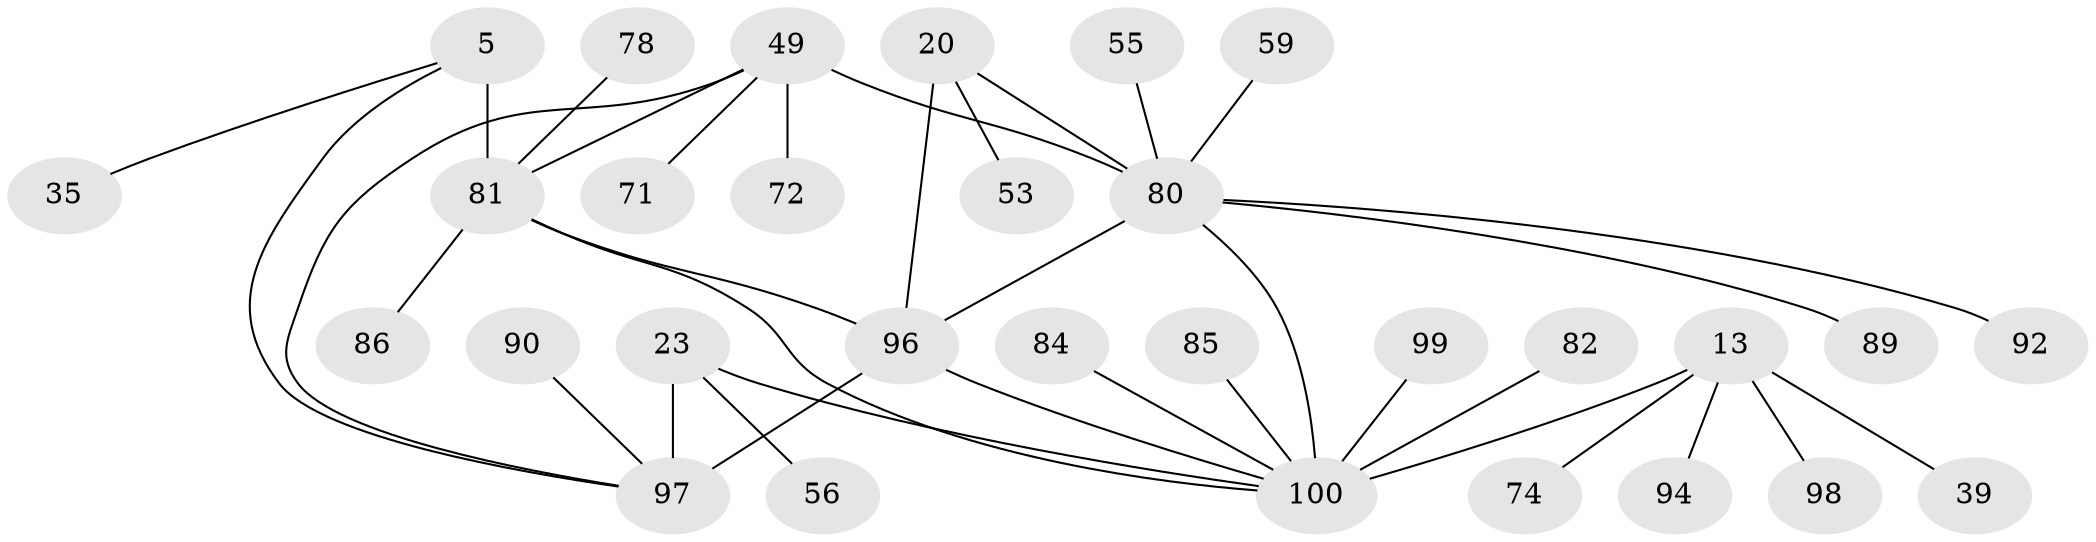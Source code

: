 // original degree distribution, {9: 0.03, 5: 0.06, 6: 0.07, 8: 0.01, 11: 0.02, 12: 0.02, 10: 0.02, 4: 0.01, 7: 0.01, 1: 0.59, 2: 0.11, 3: 0.05}
// Generated by graph-tools (version 1.1) at 2025/57/03/04/25 21:57:27]
// undirected, 30 vertices, 36 edges
graph export_dot {
graph [start="1"]
  node [color=gray90,style=filled];
  5 [super="+2"];
  13 [super="+12"];
  20 [super="+18"];
  23 [super="+21"];
  35;
  39;
  49 [super="+10"];
  53;
  55;
  56;
  59;
  71;
  72;
  74 [super="+62"];
  78;
  80 [super="+43+51"];
  81 [super="+66"];
  82;
  84;
  85;
  86;
  89;
  90 [super="+76+87"];
  92 [super="+34"];
  94;
  96 [super="+95"];
  97 [super="+67+32+36+40+61+63+69+75+83"];
  98 [super="+68"];
  99 [super="+46"];
  100 [super="+60+58+93+65+28+38+48+52+77"];
  5 -- 35;
  5 -- 97;
  5 -- 81 [weight=6];
  13 -- 39;
  13 -- 94;
  13 -- 74;
  13 -- 98;
  13 -- 100 [weight=6];
  20 -- 53;
  20 -- 80;
  20 -- 96 [weight=6];
  23 -- 56;
  23 -- 100;
  23 -- 97 [weight=6];
  49 -- 80 [weight=6];
  49 -- 97;
  49 -- 71;
  49 -- 72;
  49 -- 81;
  55 -- 80;
  59 -- 80;
  78 -- 81;
  80 -- 100 [weight=4];
  80 -- 89;
  80 -- 92;
  80 -- 96;
  81 -- 96;
  81 -- 100 [weight=2];
  81 -- 86;
  82 -- 100;
  84 -- 100;
  85 -- 100;
  90 -- 97;
  96 -- 97;
  96 -- 100;
  99 -- 100;
}
